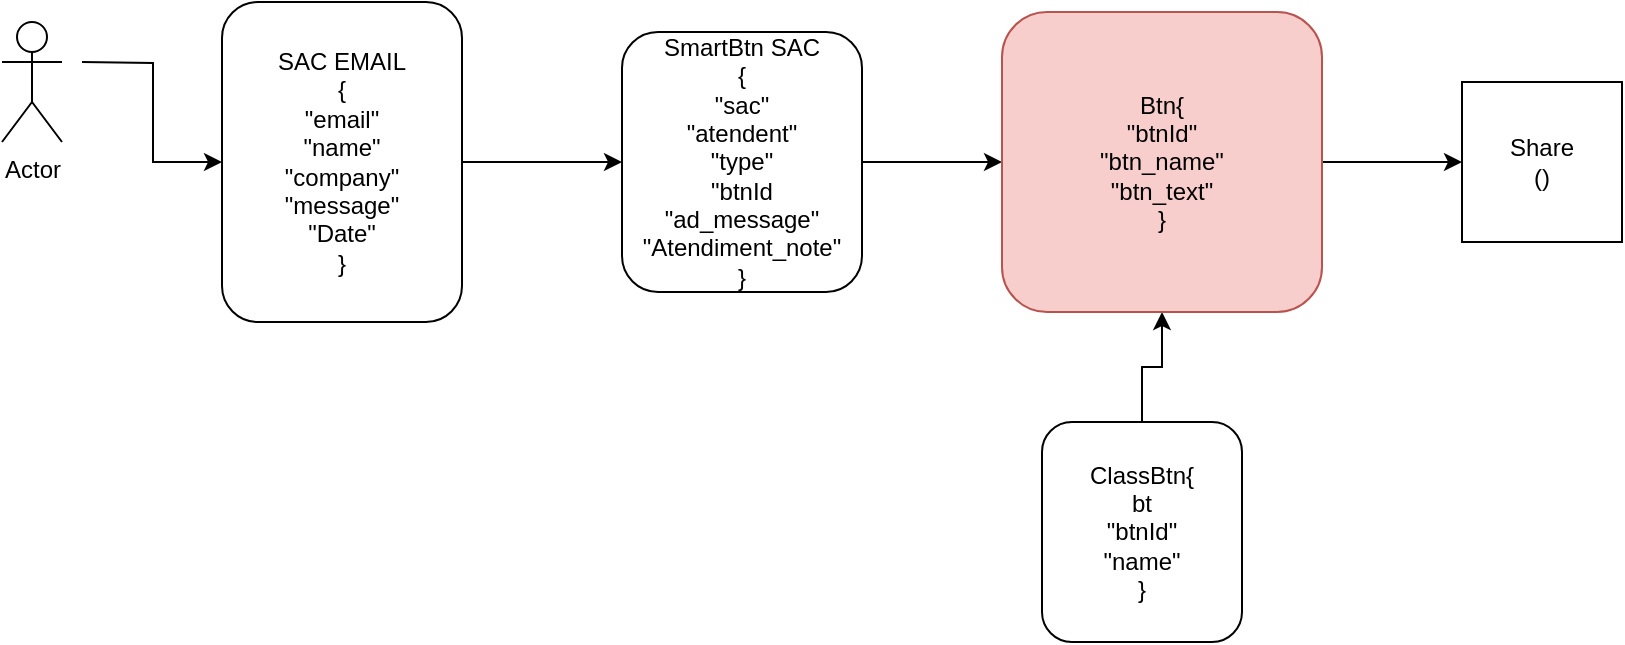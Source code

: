 <mxfile version="12.1.3" type="github" pages="1"><diagram id="hJ_-_9rrERz-fPs7Kiwe" name="Page-1"><mxGraphModel dx="854" dy="468" grid="1" gridSize="10" guides="1" tooltips="1" connect="1" arrows="1" fold="1" page="1" pageScale="1" pageWidth="827" pageHeight="1169" math="0" shadow="0"><root><mxCell id="0"/><mxCell id="1" parent="0"/><mxCell id="rA1moBX3A4FMwRSoRdYh-9" style="edgeStyle=orthogonalEdgeStyle;rounded=0;orthogonalLoop=1;jettySize=auto;html=1;entryX=0;entryY=0.5;entryDx=0;entryDy=0;" edge="1" parent="1" source="rA1moBX3A4FMwRSoRdYh-1" target="rA1moBX3A4FMwRSoRdYh-7"><mxGeometry relative="1" as="geometry"/></mxCell><mxCell id="rA1moBX3A4FMwRSoRdYh-1" value="SAC EMAIL&lt;br&gt;{&lt;br&gt;&quot;email&quot;&lt;br&gt;&quot;name&quot;&lt;br&gt;&quot;company&quot;&lt;br&gt;&quot;message&quot;&lt;br&gt;&quot;Date&quot;&lt;br&gt;}" style="rounded=1;whiteSpace=wrap;html=1;" vertex="1" parent="1"><mxGeometry x="160" y="30" width="120" height="160" as="geometry"/></mxCell><mxCell id="rA1moBX3A4FMwRSoRdYh-5" style="edgeStyle=orthogonalEdgeStyle;rounded=0;orthogonalLoop=1;jettySize=auto;html=1;entryX=0;entryY=0.5;entryDx=0;entryDy=0;" edge="1" parent="1" target="rA1moBX3A4FMwRSoRdYh-1"><mxGeometry relative="1" as="geometry"><mxPoint x="90" y="60" as="sourcePoint"/></mxGeometry></mxCell><mxCell id="rA1moBX3A4FMwRSoRdYh-6" value="Actor" style="shape=umlActor;verticalLabelPosition=bottom;labelBackgroundColor=#ffffff;verticalAlign=top;html=1;outlineConnect=0;" vertex="1" parent="1"><mxGeometry x="50" y="40" width="30" height="60" as="geometry"/></mxCell><mxCell id="rA1moBX3A4FMwRSoRdYh-13" style="edgeStyle=orthogonalEdgeStyle;rounded=0;orthogonalLoop=1;jettySize=auto;html=1;entryX=0;entryY=0.5;entryDx=0;entryDy=0;" edge="1" parent="1" source="rA1moBX3A4FMwRSoRdYh-7" target="rA1moBX3A4FMwRSoRdYh-12"><mxGeometry relative="1" as="geometry"><mxPoint x="570" y="110" as="targetPoint"/></mxGeometry></mxCell><mxCell id="rA1moBX3A4FMwRSoRdYh-7" value="SmartBtn SAC&lt;br&gt;{&lt;br&gt;&quot;sac&quot;&lt;br&gt;&quot;atendent&quot;&lt;br&gt;&quot;type&quot;&lt;br&gt;&quot;btnId&lt;br&gt;&quot;ad_message&quot;&lt;br&gt;&quot;Atendiment_note&quot;&lt;br&gt;}" style="rounded=1;whiteSpace=wrap;html=1;" vertex="1" parent="1"><mxGeometry x="360" y="45" width="120" height="130" as="geometry"/></mxCell><mxCell id="rA1moBX3A4FMwRSoRdYh-14" value="" style="edgeStyle=orthogonalEdgeStyle;rounded=0;orthogonalLoop=1;jettySize=auto;html=1;" edge="1" parent="1" source="rA1moBX3A4FMwRSoRdYh-10" target="rA1moBX3A4FMwRSoRdYh-12"><mxGeometry relative="1" as="geometry"/></mxCell><mxCell id="rA1moBX3A4FMwRSoRdYh-10" value="ClassBtn{&lt;br&gt;bt&lt;br&gt;&quot;btnId&quot;&lt;br&gt;&quot;name&quot;&lt;br&gt;}" style="rounded=1;whiteSpace=wrap;html=1;" vertex="1" parent="1"><mxGeometry x="570" y="240" width="100" height="110" as="geometry"/></mxCell><mxCell id="rA1moBX3A4FMwRSoRdYh-16" style="edgeStyle=orthogonalEdgeStyle;rounded=0;orthogonalLoop=1;jettySize=auto;html=1;" edge="1" parent="1" source="rA1moBX3A4FMwRSoRdYh-12" target="rA1moBX3A4FMwRSoRdYh-15"><mxGeometry relative="1" as="geometry"/></mxCell><mxCell id="rA1moBX3A4FMwRSoRdYh-12" value="Btn{&lt;br&gt;&quot;btnId&quot;&lt;br&gt;&quot;btn_name&quot;&lt;br&gt;&quot;btn_text&quot;&lt;br&gt;}" style="rounded=1;whiteSpace=wrap;html=1;fillColor=#f8cecc;strokeColor=#b85450;" vertex="1" parent="1"><mxGeometry x="550" y="35" width="160" height="150" as="geometry"/></mxCell><mxCell id="rA1moBX3A4FMwRSoRdYh-15" value="Share&lt;br&gt;()" style="whiteSpace=wrap;html=1;aspect=fixed;" vertex="1" parent="1"><mxGeometry x="780" y="70" width="80" height="80" as="geometry"/></mxCell></root></mxGraphModel></diagram></mxfile>